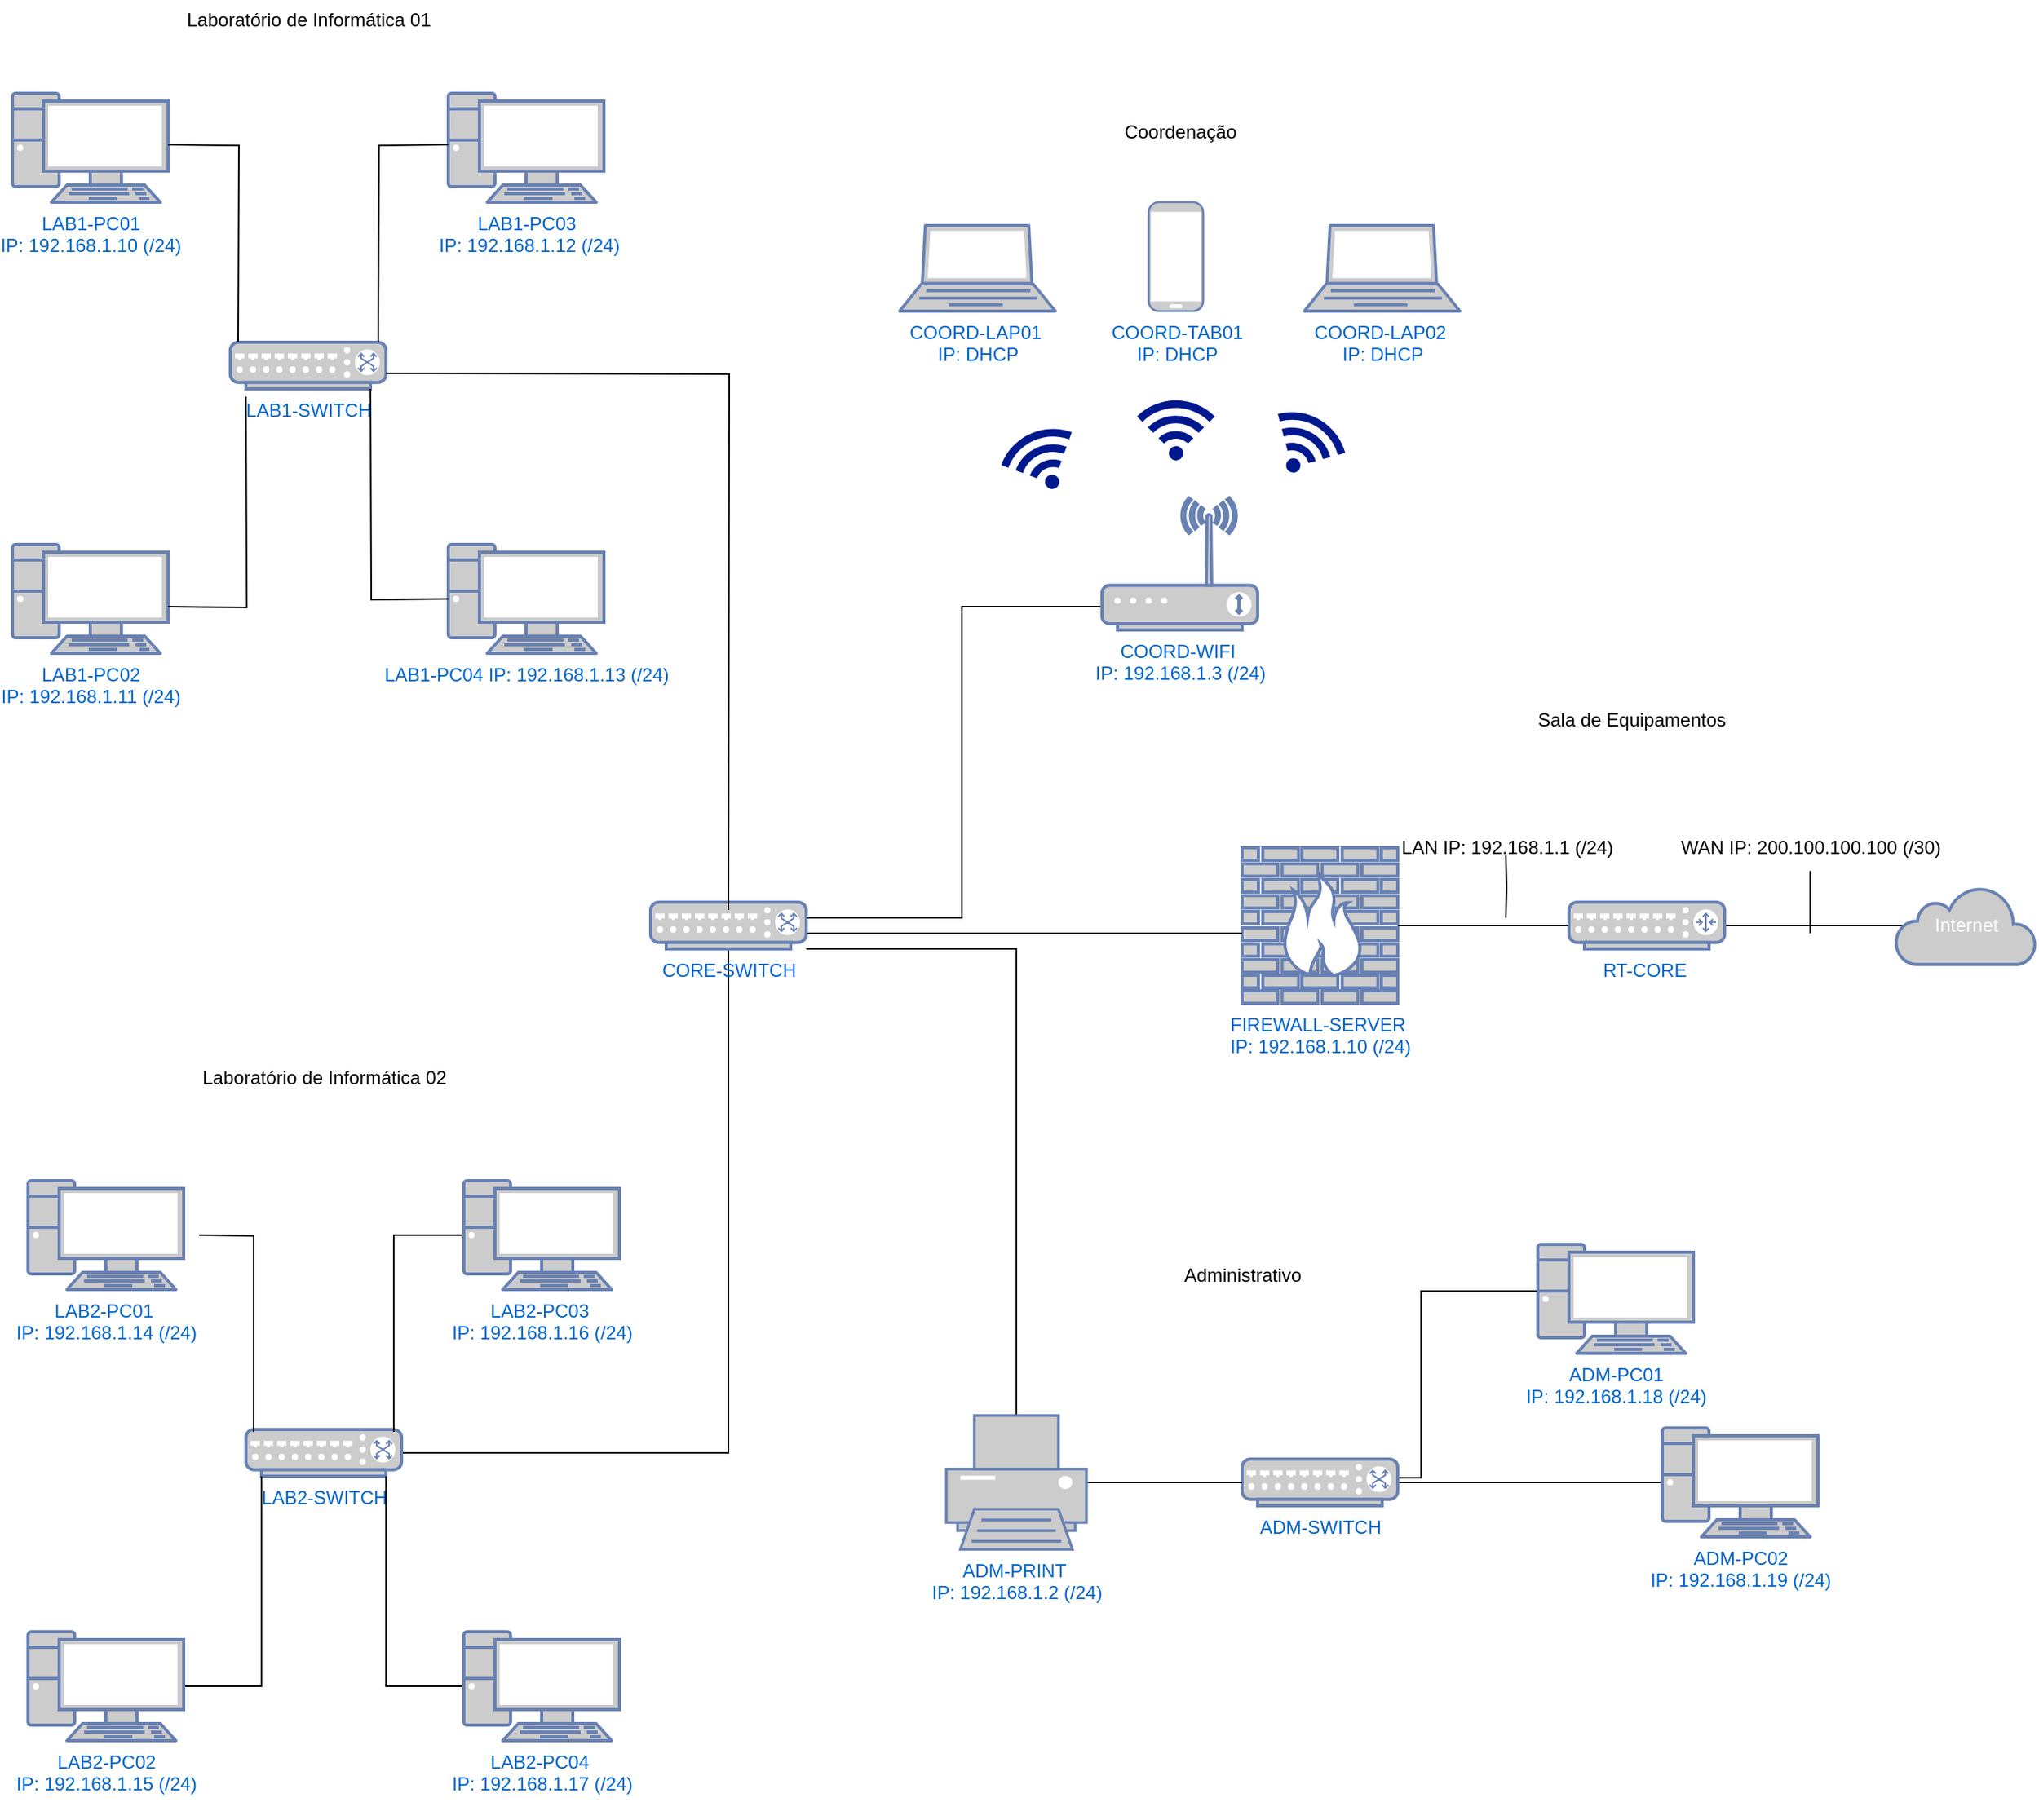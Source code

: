 <mxfile version="21.1.5" type="github">
  <diagram name="Página-1" id="JLXOFfl6VD8Ivmc66FTn">
    <mxGraphModel dx="1509" dy="838" grid="1" gridSize="10" guides="1" tooltips="1" connect="1" arrows="1" fold="1" page="1" pageScale="1" pageWidth="827" pageHeight="1169" math="0" shadow="0">
      <root>
        <mxCell id="0" />
        <mxCell id="1" parent="0" />
        <mxCell id="h65gPeF74V14DTu3TPLE-1" value="LAB1-SWITCH" style="fontColor=#0066CC;verticalAlign=top;verticalLabelPosition=bottom;labelPosition=center;align=center;html=1;outlineConnect=0;fillColor=#CCCCCC;strokeColor=#6881B3;gradientColor=none;gradientDirection=north;strokeWidth=2;shape=mxgraph.networks.switch;" vertex="1" parent="1">
          <mxGeometry x="250" y="270" width="100" height="30" as="geometry" />
        </mxCell>
        <mxCell id="h65gPeF74V14DTu3TPLE-2" value="LAB1-PC04 IP: 192.168.1.13 (/24)" style="fontColor=#0066CC;verticalAlign=top;verticalLabelPosition=bottom;labelPosition=center;align=center;html=1;outlineConnect=0;fillColor=#CCCCCC;strokeColor=#6881B3;gradientColor=none;gradientDirection=north;strokeWidth=2;shape=mxgraph.networks.pc;" vertex="1" parent="1">
          <mxGeometry x="390" y="400" width="100" height="70" as="geometry" />
        </mxCell>
        <mxCell id="h65gPeF74V14DTu3TPLE-3" value="LAB1-PC02 &lt;br&gt;IP: 192.168.1.11 (/24)" style="fontColor=#0066CC;verticalAlign=top;verticalLabelPosition=bottom;labelPosition=center;align=center;html=1;outlineConnect=0;fillColor=#CCCCCC;strokeColor=#6881B3;gradientColor=none;gradientDirection=north;strokeWidth=2;shape=mxgraph.networks.pc;" vertex="1" parent="1">
          <mxGeometry x="110" y="400" width="100" height="70" as="geometry" />
        </mxCell>
        <mxCell id="h65gPeF74V14DTu3TPLE-4" value="LAB1-PC03&lt;br&gt;&amp;nbsp;IP: 192.168.1.12 (/24)" style="fontColor=#0066CC;verticalAlign=top;verticalLabelPosition=bottom;labelPosition=center;align=center;html=1;outlineConnect=0;fillColor=#CCCCCC;strokeColor=#6881B3;gradientColor=none;gradientDirection=north;strokeWidth=2;shape=mxgraph.networks.pc;" vertex="1" parent="1">
          <mxGeometry x="390" y="110" width="100" height="70" as="geometry" />
        </mxCell>
        <mxCell id="h65gPeF74V14DTu3TPLE-5" value="LAB1-PC01&lt;br&gt;&lt;div&gt;IP: 192.168.1.10 (/24)&lt;/div&gt;&lt;div&gt;&lt;br&gt;&lt;/div&gt;" style="fontColor=#0066CC;verticalAlign=top;verticalLabelPosition=bottom;labelPosition=center;align=center;html=1;outlineConnect=0;fillColor=#CCCCCC;strokeColor=#6881B3;gradientColor=none;gradientDirection=north;strokeWidth=2;shape=mxgraph.networks.pc;" vertex="1" parent="1">
          <mxGeometry x="110" y="110" width="100" height="70" as="geometry" />
        </mxCell>
        <mxCell id="h65gPeF74V14DTu3TPLE-84" style="edgeStyle=orthogonalEdgeStyle;rounded=0;orthogonalLoop=1;jettySize=auto;html=1;entryX=0.5;entryY=1;entryDx=0;entryDy=0;entryPerimeter=0;endArrow=none;endFill=0;" edge="1" parent="1" source="h65gPeF74V14DTu3TPLE-11" target="h65gPeF74V14DTu3TPLE-78">
          <mxGeometry relative="1" as="geometry" />
        </mxCell>
        <mxCell id="h65gPeF74V14DTu3TPLE-11" value="LAB2-SWITCH" style="fontColor=#0066CC;verticalAlign=top;verticalLabelPosition=bottom;labelPosition=center;align=center;html=1;outlineConnect=0;fillColor=#CCCCCC;strokeColor=#6881B3;gradientColor=none;gradientDirection=north;strokeWidth=2;shape=mxgraph.networks.switch;" vertex="1" parent="1">
          <mxGeometry x="260" y="969" width="100" height="30" as="geometry" />
        </mxCell>
        <mxCell id="h65gPeF74V14DTu3TPLE-12" style="edgeStyle=orthogonalEdgeStyle;rounded=0;orthogonalLoop=1;jettySize=auto;html=1;entryX=0.9;entryY=1;entryDx=0;entryDy=0;entryPerimeter=0;endArrow=none;endFill=0;" edge="1" source="h65gPeF74V14DTu3TPLE-13" target="h65gPeF74V14DTu3TPLE-11" parent="1">
          <mxGeometry relative="1" as="geometry">
            <mxPoint x="350" y="1009" as="targetPoint" />
          </mxGeometry>
        </mxCell>
        <mxCell id="h65gPeF74V14DTu3TPLE-13" value="&lt;div&gt;LAB2-PC04&amp;nbsp;&lt;/div&gt;&lt;div&gt;IP: 192.168.1.17 (/24)&lt;/div&gt;&lt;div&gt;&lt;br&gt;&lt;/div&gt;" style="fontColor=#0066CC;verticalAlign=top;verticalLabelPosition=bottom;labelPosition=center;align=center;html=1;outlineConnect=0;fillColor=#CCCCCC;strokeColor=#6881B3;gradientColor=none;gradientDirection=north;strokeWidth=2;shape=mxgraph.networks.pc;" vertex="1" parent="1">
          <mxGeometry x="400" y="1099" width="100" height="70" as="geometry" />
        </mxCell>
        <mxCell id="h65gPeF74V14DTu3TPLE-14" style="edgeStyle=orthogonalEdgeStyle;rounded=0;orthogonalLoop=1;jettySize=auto;html=1;entryX=0.1;entryY=1;entryDx=0;entryDy=0;entryPerimeter=0;endArrow=none;endFill=0;" edge="1" source="h65gPeF74V14DTu3TPLE-15" target="h65gPeF74V14DTu3TPLE-11" parent="1">
          <mxGeometry relative="1" as="geometry" />
        </mxCell>
        <mxCell id="h65gPeF74V14DTu3TPLE-15" value="LAB2-PC02 &lt;br&gt;IP: 192.168.1.15 (/24)" style="fontColor=#0066CC;verticalAlign=top;verticalLabelPosition=bottom;labelPosition=center;align=center;html=1;outlineConnect=0;fillColor=#CCCCCC;strokeColor=#6881B3;gradientColor=none;gradientDirection=north;strokeWidth=2;shape=mxgraph.networks.pc;" vertex="1" parent="1">
          <mxGeometry x="120" y="1099" width="100" height="70" as="geometry" />
        </mxCell>
        <mxCell id="h65gPeF74V14DTu3TPLE-16" style="edgeStyle=orthogonalEdgeStyle;rounded=0;orthogonalLoop=1;jettySize=auto;html=1;entryX=0.95;entryY=0.05;entryDx=0;entryDy=0;entryPerimeter=0;endArrow=none;endFill=0;" edge="1" source="h65gPeF74V14DTu3TPLE-17" target="h65gPeF74V14DTu3TPLE-11" parent="1">
          <mxGeometry relative="1" as="geometry" />
        </mxCell>
        <mxCell id="h65gPeF74V14DTu3TPLE-17" value="&lt;div&gt;LAB2-PC03&amp;nbsp;&lt;/div&gt;&lt;div&gt;IP: 192.168.1.16 (/24)&lt;/div&gt;&lt;div&gt;&lt;br&gt;&lt;/div&gt;" style="fontColor=#0066CC;verticalAlign=top;verticalLabelPosition=bottom;labelPosition=center;align=center;html=1;outlineConnect=0;fillColor=#CCCCCC;strokeColor=#6881B3;gradientColor=none;gradientDirection=north;strokeWidth=2;shape=mxgraph.networks.pc;" vertex="1" parent="1">
          <mxGeometry x="400" y="809" width="100" height="70" as="geometry" />
        </mxCell>
        <mxCell id="h65gPeF74V14DTu3TPLE-18" style="edgeStyle=orthogonalEdgeStyle;rounded=0;orthogonalLoop=1;jettySize=auto;html=1;entryX=0.05;entryY=0.05;entryDx=0;entryDy=0;entryPerimeter=0;endArrow=none;endFill=0;" edge="1" target="h65gPeF74V14DTu3TPLE-11" parent="1">
          <mxGeometry relative="1" as="geometry">
            <mxPoint x="230" y="844" as="sourcePoint" />
          </mxGeometry>
        </mxCell>
        <mxCell id="h65gPeF74V14DTu3TPLE-19" value="&lt;div&gt;LAB2-PC01&amp;nbsp;&lt;/div&gt;&lt;div&gt;IP: 192.168.1.14 (/24)&lt;/div&gt;&lt;div&gt;&lt;br&gt;&lt;/div&gt;" style="fontColor=#0066CC;verticalAlign=top;verticalLabelPosition=bottom;labelPosition=center;align=center;html=1;outlineConnect=0;fillColor=#CCCCCC;strokeColor=#6881B3;gradientColor=none;gradientDirection=north;strokeWidth=2;shape=mxgraph.networks.pc;" vertex="1" parent="1">
          <mxGeometry x="120" y="809" width="100" height="70" as="geometry" />
        </mxCell>
        <mxCell id="h65gPeF74V14DTu3TPLE-87" style="edgeStyle=orthogonalEdgeStyle;rounded=0;orthogonalLoop=1;jettySize=auto;html=1;entryX=0;entryY=0.5;entryDx=0;entryDy=0;entryPerimeter=0;endArrow=none;endFill=0;" edge="1" parent="1" source="h65gPeF74V14DTu3TPLE-20" target="h65gPeF74V14DTu3TPLE-80">
          <mxGeometry relative="1" as="geometry">
            <Array as="points">
              <mxPoint x="1090" y="645" />
              <mxPoint x="1090" y="645" />
            </Array>
          </mxGeometry>
        </mxCell>
        <mxCell id="h65gPeF74V14DTu3TPLE-20" value="&lt;div&gt;FIREWALL-SERVER&amp;nbsp;&lt;/div&gt;&lt;div&gt;IP: 192.168.1.10 (/24)&lt;/div&gt;&lt;div&gt;&lt;br&gt;&lt;/div&gt;" style="fontColor=#0066CC;verticalAlign=top;verticalLabelPosition=bottom;labelPosition=center;align=center;html=1;outlineConnect=0;fillColor=#CCCCCC;strokeColor=#6881B3;gradientColor=none;gradientDirection=north;strokeWidth=2;shape=mxgraph.networks.firewall;" vertex="1" parent="1">
          <mxGeometry x="900" y="595" width="100" height="100" as="geometry" />
        </mxCell>
        <mxCell id="h65gPeF74V14DTu3TPLE-85" style="edgeStyle=orthogonalEdgeStyle;rounded=0;orthogonalLoop=1;jettySize=auto;html=1;endArrow=none;endFill=0;" edge="1" parent="1" source="h65gPeF74V14DTu3TPLE-78" target="h65gPeF74V14DTu3TPLE-82">
          <mxGeometry relative="1" as="geometry">
            <Array as="points">
              <mxPoint x="720" y="640" />
              <mxPoint x="720" y="440" />
            </Array>
          </mxGeometry>
        </mxCell>
        <mxCell id="h65gPeF74V14DTu3TPLE-86" style="edgeStyle=orthogonalEdgeStyle;rounded=0;orthogonalLoop=1;jettySize=auto;html=1;endArrow=none;endFill=0;" edge="1" parent="1" source="h65gPeF74V14DTu3TPLE-78" target="h65gPeF74V14DTu3TPLE-20">
          <mxGeometry relative="1" as="geometry">
            <Array as="points">
              <mxPoint x="750" y="650" />
              <mxPoint x="750" y="650" />
            </Array>
          </mxGeometry>
        </mxCell>
        <mxCell id="h65gPeF74V14DTu3TPLE-106" style="edgeStyle=orthogonalEdgeStyle;rounded=0;orthogonalLoop=1;jettySize=auto;html=1;entryX=0.5;entryY=0;entryDx=0;entryDy=0;entryPerimeter=0;endArrow=none;endFill=0;" edge="1" parent="1" source="h65gPeF74V14DTu3TPLE-78" target="h65gPeF74V14DTu3TPLE-99">
          <mxGeometry relative="1" as="geometry">
            <Array as="points">
              <mxPoint x="755" y="660" />
            </Array>
          </mxGeometry>
        </mxCell>
        <mxCell id="h65gPeF74V14DTu3TPLE-78" value="CORE-SWITCH" style="fontColor=#0066CC;verticalAlign=top;verticalLabelPosition=bottom;labelPosition=center;align=center;html=1;outlineConnect=0;fillColor=#CCCCCC;strokeColor=#6881B3;gradientColor=none;gradientDirection=north;strokeWidth=2;shape=mxgraph.networks.switch;" vertex="1" parent="1">
          <mxGeometry x="520" y="630" width="100" height="30" as="geometry" />
        </mxCell>
        <mxCell id="h65gPeF74V14DTu3TPLE-88" style="edgeStyle=orthogonalEdgeStyle;rounded=0;orthogonalLoop=1;jettySize=auto;html=1;entryX=0.06;entryY=0.5;entryDx=0;entryDy=0;entryPerimeter=0;endArrow=none;endFill=0;" edge="1" parent="1" source="h65gPeF74V14DTu3TPLE-80" target="h65gPeF74V14DTu3TPLE-81">
          <mxGeometry relative="1" as="geometry" />
        </mxCell>
        <mxCell id="h65gPeF74V14DTu3TPLE-80" value="&lt;div&gt;RT-CORE&amp;nbsp;&lt;/div&gt;&lt;div&gt;&lt;br&gt;&lt;/div&gt;" style="fontColor=#0066CC;verticalAlign=top;verticalLabelPosition=bottom;labelPosition=center;align=center;html=1;outlineConnect=0;fillColor=#CCCCCC;strokeColor=#6881B3;gradientColor=none;gradientDirection=north;strokeWidth=2;shape=mxgraph.networks.router;" vertex="1" parent="1">
          <mxGeometry x="1110" y="630" width="100" height="30" as="geometry" />
        </mxCell>
        <mxCell id="h65gPeF74V14DTu3TPLE-81" value="Internet" style="html=1;outlineConnect=0;fillColor=#CCCCCC;strokeColor=#6881B3;gradientColor=none;gradientDirection=north;strokeWidth=2;shape=mxgraph.networks.cloud;fontColor=#ffffff;" vertex="1" parent="1">
          <mxGeometry x="1320" y="620" width="90" height="50" as="geometry" />
        </mxCell>
        <mxCell id="h65gPeF74V14DTu3TPLE-82" value="&lt;div&gt;COORD-WIFI&amp;nbsp;&lt;/div&gt;&lt;div&gt;IP: 192.168.1.3 (/24)&lt;/div&gt;&lt;div&gt;&lt;br&gt;&lt;/div&gt;" style="fontColor=#0066CC;verticalAlign=top;verticalLabelPosition=bottom;labelPosition=center;align=center;html=1;outlineConnect=0;fillColor=#CCCCCC;strokeColor=#6881B3;gradientColor=none;gradientDirection=north;strokeWidth=2;shape=mxgraph.networks.wireless_modem;" vertex="1" parent="1">
          <mxGeometry x="810" y="370" width="100" height="85" as="geometry" />
        </mxCell>
        <mxCell id="h65gPeF74V14DTu3TPLE-89" value="&lt;div&gt;COORD-LAP01&amp;nbsp;&lt;/div&gt;&lt;div&gt;IP: DHCP&lt;/div&gt;&lt;div&gt;&lt;br&gt;&lt;/div&gt;" style="fontColor=#0066CC;verticalAlign=top;verticalLabelPosition=bottom;labelPosition=center;align=center;html=1;outlineConnect=0;fillColor=#CCCCCC;strokeColor=#6881B3;gradientColor=none;gradientDirection=north;strokeWidth=2;shape=mxgraph.networks.laptop;" vertex="1" parent="1">
          <mxGeometry x="680" y="195" width="100" height="55" as="geometry" />
        </mxCell>
        <mxCell id="h65gPeF74V14DTu3TPLE-90" value="COORD-TAB01 &lt;br&gt;IP: DHCP" style="fontColor=#0066CC;verticalAlign=top;verticalLabelPosition=bottom;labelPosition=center;align=center;html=1;outlineConnect=0;fillColor=#CCCCCC;strokeColor=#6881B3;gradientColor=none;gradientDirection=north;strokeWidth=2;shape=mxgraph.networks.mobile;" vertex="1" parent="1">
          <mxGeometry x="840" y="180" width="35" height="70" as="geometry" />
        </mxCell>
        <mxCell id="h65gPeF74V14DTu3TPLE-91" value="&lt;div&gt;COORD-LAP02&amp;nbsp;&lt;/div&gt;&lt;div&gt;IP: DHCP&lt;/div&gt;&lt;div&gt;&lt;br&gt;&lt;/div&gt;" style="fontColor=#0066CC;verticalAlign=top;verticalLabelPosition=bottom;labelPosition=center;align=center;html=1;outlineConnect=0;fillColor=#CCCCCC;strokeColor=#6881B3;gradientColor=none;gradientDirection=north;strokeWidth=2;shape=mxgraph.networks.laptop;" vertex="1" parent="1">
          <mxGeometry x="940" y="195" width="100" height="55" as="geometry" />
        </mxCell>
        <mxCell id="h65gPeF74V14DTu3TPLE-92" value="" style="sketch=0;aspect=fixed;pointerEvents=1;shadow=0;dashed=0;html=1;strokeColor=none;labelPosition=center;verticalLabelPosition=bottom;verticalAlign=top;align=center;fillColor=#00188D;shape=mxgraph.mscae.enterprise.wireless_connection;rotation=-90;" vertex="1" parent="1">
          <mxGeometry x="836.5" y="300" width="42" height="50" as="geometry" />
        </mxCell>
        <mxCell id="h65gPeF74V14DTu3TPLE-93" value="" style="sketch=0;aspect=fixed;pointerEvents=1;shadow=0;dashed=0;html=1;strokeColor=none;labelPosition=center;verticalLabelPosition=bottom;verticalAlign=top;align=center;fillColor=#00188D;shape=mxgraph.mscae.enterprise.wireless_connection;rotation=-115;" vertex="1" parent="1">
          <mxGeometry x="750" y="320" width="42" height="50" as="geometry" />
        </mxCell>
        <mxCell id="h65gPeF74V14DTu3TPLE-95" value="" style="sketch=0;aspect=fixed;pointerEvents=1;shadow=0;dashed=0;html=1;strokeColor=none;labelPosition=center;verticalLabelPosition=bottom;verticalAlign=top;align=center;fillColor=#00188D;shape=mxgraph.mscae.enterprise.wireless_connection;rotation=-60;" vertex="1" parent="1">
          <mxGeometry x="920" y="310" width="42" height="50" as="geometry" />
        </mxCell>
        <mxCell id="h65gPeF74V14DTu3TPLE-96" value="&lt;div&gt;Laboratório de Informática 01&lt;/div&gt;&lt;div&gt;&lt;br&gt;&lt;/div&gt;" style="text;html=1;align=center;verticalAlign=middle;resizable=0;points=[];autosize=1;strokeColor=none;fillColor=none;" vertex="1" parent="1">
          <mxGeometry x="210" y="50" width="180" height="40" as="geometry" />
        </mxCell>
        <mxCell id="h65gPeF74V14DTu3TPLE-97" value="&lt;div&gt;Laboratório de Informática 02&lt;/div&gt;&lt;div&gt;&lt;br&gt;&lt;/div&gt;" style="text;html=1;align=center;verticalAlign=middle;resizable=0;points=[];autosize=1;strokeColor=none;fillColor=none;" vertex="1" parent="1">
          <mxGeometry x="220" y="730" width="180" height="40" as="geometry" />
        </mxCell>
        <mxCell id="h65gPeF74V14DTu3TPLE-103" style="edgeStyle=orthogonalEdgeStyle;rounded=0;orthogonalLoop=1;jettySize=auto;html=1;entryX=0;entryY=0.5;entryDx=0;entryDy=0;entryPerimeter=0;endArrow=none;endFill=0;" edge="1" parent="1" source="h65gPeF74V14DTu3TPLE-98" target="h65gPeF74V14DTu3TPLE-100">
          <mxGeometry relative="1" as="geometry">
            <Array as="points">
              <mxPoint x="1015" y="1000" />
              <mxPoint x="1015" y="880" />
              <mxPoint x="1090" y="880" />
            </Array>
          </mxGeometry>
        </mxCell>
        <mxCell id="h65gPeF74V14DTu3TPLE-104" style="edgeStyle=orthogonalEdgeStyle;rounded=0;orthogonalLoop=1;jettySize=auto;html=1;entryX=0;entryY=0.5;entryDx=0;entryDy=0;entryPerimeter=0;endArrow=none;endFill=0;" edge="1" parent="1" source="h65gPeF74V14DTu3TPLE-98" target="h65gPeF74V14DTu3TPLE-101">
          <mxGeometry relative="1" as="geometry" />
        </mxCell>
        <mxCell id="h65gPeF74V14DTu3TPLE-98" value="ADM-SWITCH" style="fontColor=#0066CC;verticalAlign=top;verticalLabelPosition=bottom;labelPosition=center;align=center;html=1;outlineConnect=0;fillColor=#CCCCCC;strokeColor=#6881B3;gradientColor=none;gradientDirection=north;strokeWidth=2;shape=mxgraph.networks.switch;" vertex="1" parent="1">
          <mxGeometry x="900" y="988" width="100" height="30" as="geometry" />
        </mxCell>
        <mxCell id="h65gPeF74V14DTu3TPLE-105" style="edgeStyle=orthogonalEdgeStyle;rounded=0;orthogonalLoop=1;jettySize=auto;html=1;endArrow=none;endFill=0;" edge="1" parent="1" source="h65gPeF74V14DTu3TPLE-99" target="h65gPeF74V14DTu3TPLE-98">
          <mxGeometry relative="1" as="geometry" />
        </mxCell>
        <mxCell id="h65gPeF74V14DTu3TPLE-99" value="&lt;div&gt;ADM-PRINT&amp;nbsp;&lt;/div&gt;&lt;div&gt;IP: 192.168.1.2 (/24)&lt;/div&gt;&lt;div&gt;&lt;br&gt;&lt;/div&gt;" style="fontColor=#0066CC;verticalAlign=top;verticalLabelPosition=bottom;labelPosition=center;align=center;html=1;outlineConnect=0;fillColor=#CCCCCC;strokeColor=#6881B3;gradientColor=none;gradientDirection=north;strokeWidth=2;shape=mxgraph.networks.printer;" vertex="1" parent="1">
          <mxGeometry x="710" y="960" width="90" height="86" as="geometry" />
        </mxCell>
        <mxCell id="h65gPeF74V14DTu3TPLE-100" value="ADM-PC01 &lt;br&gt;IP: 192.168.1.18 (/24)" style="fontColor=#0066CC;verticalAlign=top;verticalLabelPosition=bottom;labelPosition=center;align=center;html=1;outlineConnect=0;fillColor=#CCCCCC;strokeColor=#6881B3;gradientColor=none;gradientDirection=north;strokeWidth=2;shape=mxgraph.networks.pc;" vertex="1" parent="1">
          <mxGeometry x="1090" y="850" width="100" height="70" as="geometry" />
        </mxCell>
        <mxCell id="h65gPeF74V14DTu3TPLE-101" value="ADM-PC02 &lt;br&gt;IP: 192.168.1.19 (/24)" style="fontColor=#0066CC;verticalAlign=top;verticalLabelPosition=bottom;labelPosition=center;align=center;html=1;outlineConnect=0;fillColor=#CCCCCC;strokeColor=#6881B3;gradientColor=none;gradientDirection=north;strokeWidth=2;shape=mxgraph.networks.pc;" vertex="1" parent="1">
          <mxGeometry x="1170" y="968" width="100" height="70" as="geometry" />
        </mxCell>
        <mxCell id="h65gPeF74V14DTu3TPLE-102" value="Administrativo" style="text;html=1;align=center;verticalAlign=middle;resizable=0;points=[];autosize=1;strokeColor=none;fillColor=none;" vertex="1" parent="1">
          <mxGeometry x="850" y="855" width="100" height="30" as="geometry" />
        </mxCell>
        <mxCell id="h65gPeF74V14DTu3TPLE-107" value="Coordenação" style="text;html=1;align=center;verticalAlign=middle;resizable=0;points=[];autosize=1;strokeColor=none;fillColor=none;" vertex="1" parent="1">
          <mxGeometry x="810" y="120" width="100" height="30" as="geometry" />
        </mxCell>
        <mxCell id="h65gPeF74V14DTu3TPLE-108" value="&lt;div&gt;Sala de Equipamentos&lt;/div&gt;&lt;div&gt;&lt;br&gt;&lt;/div&gt;" style="text;html=1;align=center;verticalAlign=middle;resizable=0;points=[];autosize=1;strokeColor=none;fillColor=none;" vertex="1" parent="1">
          <mxGeometry x="1080" y="500" width="140" height="40" as="geometry" />
        </mxCell>
        <mxCell id="h65gPeF74V14DTu3TPLE-109" value="LAN IP: 192.168.1.1 (/24)" style="text;html=1;align=center;verticalAlign=middle;resizable=0;points=[];autosize=1;strokeColor=none;fillColor=none;" vertex="1" parent="1">
          <mxGeometry x="990" y="580" width="160" height="30" as="geometry" />
        </mxCell>
        <mxCell id="h65gPeF74V14DTu3TPLE-121" style="edgeStyle=orthogonalEdgeStyle;rounded=0;orthogonalLoop=1;jettySize=auto;html=1;endArrow=none;endFill=0;" edge="1" parent="1" source="h65gPeF74V14DTu3TPLE-110">
          <mxGeometry relative="1" as="geometry">
            <mxPoint x="1265" y="650" as="targetPoint" />
            <Array as="points">
              <mxPoint x="1265" y="595" />
              <mxPoint x="1265" y="595" />
            </Array>
          </mxGeometry>
        </mxCell>
        <mxCell id="h65gPeF74V14DTu3TPLE-110" value="WAN IP: 200.100.100.100 (/30)" style="text;html=1;align=center;verticalAlign=middle;resizable=0;points=[];autosize=1;strokeColor=none;fillColor=none;" vertex="1" parent="1">
          <mxGeometry x="1170" y="580" width="190" height="30" as="geometry" />
        </mxCell>
        <mxCell id="h65gPeF74V14DTu3TPLE-115" style="edgeStyle=orthogonalEdgeStyle;rounded=0;orthogonalLoop=1;jettySize=auto;html=1;endArrow=none;endFill=0;" edge="1" parent="1">
          <mxGeometry relative="1" as="geometry">
            <mxPoint x="1069.47" y="640" as="targetPoint" />
            <mxPoint x="1069.47" y="600" as="sourcePoint" />
          </mxGeometry>
        </mxCell>
        <mxCell id="h65gPeF74V14DTu3TPLE-116" style="edgeStyle=orthogonalEdgeStyle;rounded=0;orthogonalLoop=1;jettySize=auto;html=1;entryX=0.05;entryY=0.05;entryDx=0;entryDy=0;entryPerimeter=0;endArrow=none;endFill=0;" edge="1" parent="1">
          <mxGeometry relative="1" as="geometry">
            <mxPoint x="210" y="143" as="sourcePoint" />
            <mxPoint x="255" y="270" as="targetPoint" />
          </mxGeometry>
        </mxCell>
        <mxCell id="h65gPeF74V14DTu3TPLE-117" style="edgeStyle=orthogonalEdgeStyle;rounded=0;orthogonalLoop=1;jettySize=auto;html=1;entryX=0.1;entryY=1;entryDx=0;entryDy=0;entryPerimeter=0;endArrow=none;endFill=0;" edge="1" parent="1">
          <mxGeometry relative="1" as="geometry">
            <mxPoint x="210" y="440" as="sourcePoint" />
            <mxPoint x="260" y="305" as="targetPoint" />
          </mxGeometry>
        </mxCell>
        <mxCell id="h65gPeF74V14DTu3TPLE-118" style="edgeStyle=orthogonalEdgeStyle;rounded=0;orthogonalLoop=1;jettySize=auto;html=1;entryX=0.9;entryY=1;entryDx=0;entryDy=0;entryPerimeter=0;endArrow=none;endFill=0;" edge="1" parent="1">
          <mxGeometry relative="1" as="geometry">
            <mxPoint x="340" y="300" as="targetPoint" />
            <mxPoint x="390" y="435" as="sourcePoint" />
          </mxGeometry>
        </mxCell>
        <mxCell id="h65gPeF74V14DTu3TPLE-119" style="edgeStyle=orthogonalEdgeStyle;rounded=0;orthogonalLoop=1;jettySize=auto;html=1;entryX=0.95;entryY=0.05;entryDx=0;entryDy=0;entryPerimeter=0;endArrow=none;endFill=0;" edge="1" parent="1">
          <mxGeometry relative="1" as="geometry">
            <mxPoint x="390" y="143" as="sourcePoint" />
            <mxPoint x="345" y="270" as="targetPoint" />
          </mxGeometry>
        </mxCell>
        <mxCell id="h65gPeF74V14DTu3TPLE-120" style="edgeStyle=orthogonalEdgeStyle;rounded=0;orthogonalLoop=1;jettySize=auto;html=1;endArrow=none;endFill=0;" edge="1" parent="1">
          <mxGeometry relative="1" as="geometry">
            <mxPoint x="350" y="290" as="sourcePoint" />
            <mxPoint x="570" y="635" as="targetPoint" />
          </mxGeometry>
        </mxCell>
      </root>
    </mxGraphModel>
  </diagram>
</mxfile>
